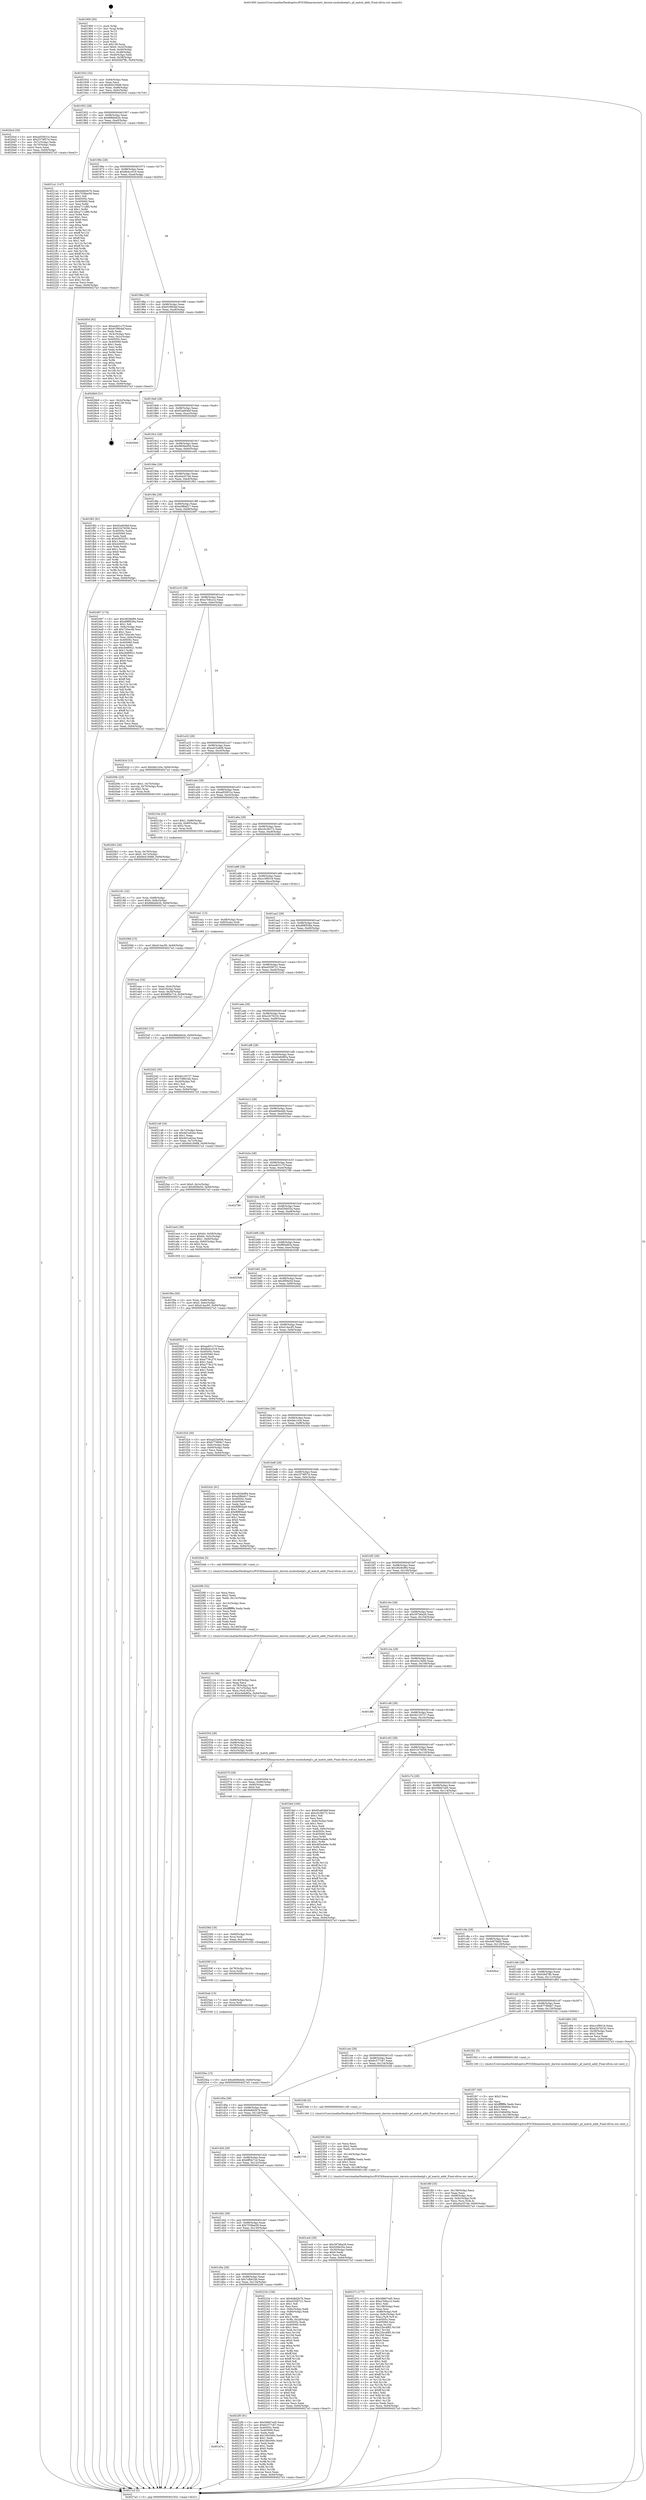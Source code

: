 digraph "0x401900" {
  label = "0x401900 (/mnt/c/Users/mathe/Desktop/tcc/POCII/binaries/extr_darwin-xnubsdnetpf.c_pf_match_addr_Final-ollvm.out::main(0))"
  labelloc = "t"
  node[shape=record]

  Entry [label="",width=0.3,height=0.3,shape=circle,fillcolor=black,style=filled]
  "0x401932" [label="{
     0x401932 [32]\l
     | [instrs]\l
     &nbsp;&nbsp;0x401932 \<+6\>: mov -0x94(%rbp),%eax\l
     &nbsp;&nbsp;0x401938 \<+2\>: mov %eax,%ecx\l
     &nbsp;&nbsp;0x40193a \<+6\>: sub $0x84419488,%ecx\l
     &nbsp;&nbsp;0x401940 \<+6\>: mov %eax,-0x98(%rbp)\l
     &nbsp;&nbsp;0x401946 \<+6\>: mov %ecx,-0x9c(%rbp)\l
     &nbsp;&nbsp;0x40194c \<+6\>: je 00000000004020cd \<main+0x7cd\>\l
  }"]
  "0x4020cd" [label="{
     0x4020cd [30]\l
     | [instrs]\l
     &nbsp;&nbsp;0x4020cd \<+5\>: mov $0xad55831e,%eax\l
     &nbsp;&nbsp;0x4020d2 \<+5\>: mov $0x2579f57d,%ecx\l
     &nbsp;&nbsp;0x4020d7 \<+3\>: mov -0x7c(%rbp),%edx\l
     &nbsp;&nbsp;0x4020da \<+3\>: cmp -0x70(%rbp),%edx\l
     &nbsp;&nbsp;0x4020dd \<+3\>: cmovl %ecx,%eax\l
     &nbsp;&nbsp;0x4020e0 \<+6\>: mov %eax,-0x94(%rbp)\l
     &nbsp;&nbsp;0x4020e6 \<+5\>: jmp 00000000004027a3 \<main+0xea3\>\l
  }"]
  "0x401952" [label="{
     0x401952 [28]\l
     | [instrs]\l
     &nbsp;&nbsp;0x401952 \<+5\>: jmp 0000000000401957 \<main+0x57\>\l
     &nbsp;&nbsp;0x401957 \<+6\>: mov -0x98(%rbp),%eax\l
     &nbsp;&nbsp;0x40195d \<+5\>: sub $0x886ebb2b,%eax\l
     &nbsp;&nbsp;0x401962 \<+6\>: mov %eax,-0xa0(%rbp)\l
     &nbsp;&nbsp;0x401968 \<+6\>: je 00000000004021a1 \<main+0x8a1\>\l
  }"]
  Exit [label="",width=0.3,height=0.3,shape=circle,fillcolor=black,style=filled,peripheries=2]
  "0x4021a1" [label="{
     0x4021a1 [147]\l
     | [instrs]\l
     &nbsp;&nbsp;0x4021a1 \<+5\>: mov $0x6e8d2b7b,%eax\l
     &nbsp;&nbsp;0x4021a6 \<+5\>: mov $0x7558ee59,%ecx\l
     &nbsp;&nbsp;0x4021ab \<+2\>: mov $0x1,%dl\l
     &nbsp;&nbsp;0x4021ad \<+7\>: mov 0x40505c,%esi\l
     &nbsp;&nbsp;0x4021b4 \<+7\>: mov 0x405060,%edi\l
     &nbsp;&nbsp;0x4021bb \<+3\>: mov %esi,%r8d\l
     &nbsp;&nbsp;0x4021be \<+7\>: sub $0xa711d80,%r8d\l
     &nbsp;&nbsp;0x4021c5 \<+4\>: sub $0x1,%r8d\l
     &nbsp;&nbsp;0x4021c9 \<+7\>: add $0xa711d80,%r8d\l
     &nbsp;&nbsp;0x4021d0 \<+4\>: imul %r8d,%esi\l
     &nbsp;&nbsp;0x4021d4 \<+3\>: and $0x1,%esi\l
     &nbsp;&nbsp;0x4021d7 \<+3\>: cmp $0x0,%esi\l
     &nbsp;&nbsp;0x4021da \<+4\>: sete %r9b\l
     &nbsp;&nbsp;0x4021de \<+3\>: cmp $0xa,%edi\l
     &nbsp;&nbsp;0x4021e1 \<+4\>: setl %r10b\l
     &nbsp;&nbsp;0x4021e5 \<+3\>: mov %r9b,%r11b\l
     &nbsp;&nbsp;0x4021e8 \<+4\>: xor $0xff,%r11b\l
     &nbsp;&nbsp;0x4021ec \<+3\>: mov %r10b,%bl\l
     &nbsp;&nbsp;0x4021ef \<+3\>: xor $0xff,%bl\l
     &nbsp;&nbsp;0x4021f2 \<+3\>: xor $0x1,%dl\l
     &nbsp;&nbsp;0x4021f5 \<+3\>: mov %r11b,%r14b\l
     &nbsp;&nbsp;0x4021f8 \<+4\>: and $0xff,%r14b\l
     &nbsp;&nbsp;0x4021fc \<+3\>: and %dl,%r9b\l
     &nbsp;&nbsp;0x4021ff \<+3\>: mov %bl,%r15b\l
     &nbsp;&nbsp;0x402202 \<+4\>: and $0xff,%r15b\l
     &nbsp;&nbsp;0x402206 \<+3\>: and %dl,%r10b\l
     &nbsp;&nbsp;0x402209 \<+3\>: or %r9b,%r14b\l
     &nbsp;&nbsp;0x40220c \<+3\>: or %r10b,%r15b\l
     &nbsp;&nbsp;0x40220f \<+3\>: xor %r15b,%r14b\l
     &nbsp;&nbsp;0x402212 \<+3\>: or %bl,%r11b\l
     &nbsp;&nbsp;0x402215 \<+4\>: xor $0xff,%r11b\l
     &nbsp;&nbsp;0x402219 \<+3\>: or $0x1,%dl\l
     &nbsp;&nbsp;0x40221c \<+3\>: and %dl,%r11b\l
     &nbsp;&nbsp;0x40221f \<+3\>: or %r11b,%r14b\l
     &nbsp;&nbsp;0x402222 \<+4\>: test $0x1,%r14b\l
     &nbsp;&nbsp;0x402226 \<+3\>: cmovne %ecx,%eax\l
     &nbsp;&nbsp;0x402229 \<+6\>: mov %eax,-0x94(%rbp)\l
     &nbsp;&nbsp;0x40222f \<+5\>: jmp 00000000004027a3 \<main+0xea3\>\l
  }"]
  "0x40196e" [label="{
     0x40196e [28]\l
     | [instrs]\l
     &nbsp;&nbsp;0x40196e \<+5\>: jmp 0000000000401973 \<main+0x73\>\l
     &nbsp;&nbsp;0x401973 \<+6\>: mov -0x98(%rbp),%eax\l
     &nbsp;&nbsp;0x401979 \<+5\>: sub $0x8b4cc019,%eax\l
     &nbsp;&nbsp;0x40197e \<+6\>: mov %eax,-0xa4(%rbp)\l
     &nbsp;&nbsp;0x401984 \<+6\>: je 000000000040265d \<main+0xd5d\>\l
  }"]
  "0x4025ba" [label="{
     0x4025ba [15]\l
     | [instrs]\l
     &nbsp;&nbsp;0x4025ba \<+10\>: movl $0xe609e4d4,-0x94(%rbp)\l
     &nbsp;&nbsp;0x4025c4 \<+5\>: jmp 00000000004027a3 \<main+0xea3\>\l
  }"]
  "0x40265d" [label="{
     0x40265d [92]\l
     | [instrs]\l
     &nbsp;&nbsp;0x40265d \<+5\>: mov $0xea831c7f,%eax\l
     &nbsp;&nbsp;0x402662 \<+5\>: mov $0x91f964bf,%ecx\l
     &nbsp;&nbsp;0x402667 \<+2\>: xor %edx,%edx\l
     &nbsp;&nbsp;0x402669 \<+3\>: mov -0x3c(%rbp),%esi\l
     &nbsp;&nbsp;0x40266c \<+3\>: mov %esi,-0x2c(%rbp)\l
     &nbsp;&nbsp;0x40266f \<+7\>: mov 0x40505c,%esi\l
     &nbsp;&nbsp;0x402676 \<+7\>: mov 0x405060,%edi\l
     &nbsp;&nbsp;0x40267d \<+3\>: sub $0x1,%edx\l
     &nbsp;&nbsp;0x402680 \<+3\>: mov %esi,%r8d\l
     &nbsp;&nbsp;0x402683 \<+3\>: add %edx,%r8d\l
     &nbsp;&nbsp;0x402686 \<+4\>: imul %r8d,%esi\l
     &nbsp;&nbsp;0x40268a \<+3\>: and $0x1,%esi\l
     &nbsp;&nbsp;0x40268d \<+3\>: cmp $0x0,%esi\l
     &nbsp;&nbsp;0x402690 \<+4\>: sete %r9b\l
     &nbsp;&nbsp;0x402694 \<+3\>: cmp $0xa,%edi\l
     &nbsp;&nbsp;0x402697 \<+4\>: setl %r10b\l
     &nbsp;&nbsp;0x40269b \<+3\>: mov %r9b,%r11b\l
     &nbsp;&nbsp;0x40269e \<+3\>: and %r10b,%r11b\l
     &nbsp;&nbsp;0x4026a1 \<+3\>: xor %r10b,%r9b\l
     &nbsp;&nbsp;0x4026a4 \<+3\>: or %r9b,%r11b\l
     &nbsp;&nbsp;0x4026a7 \<+4\>: test $0x1,%r11b\l
     &nbsp;&nbsp;0x4026ab \<+3\>: cmovne %ecx,%eax\l
     &nbsp;&nbsp;0x4026ae \<+6\>: mov %eax,-0x94(%rbp)\l
     &nbsp;&nbsp;0x4026b4 \<+5\>: jmp 00000000004027a3 \<main+0xea3\>\l
  }"]
  "0x40198a" [label="{
     0x40198a [28]\l
     | [instrs]\l
     &nbsp;&nbsp;0x40198a \<+5\>: jmp 000000000040198f \<main+0x8f\>\l
     &nbsp;&nbsp;0x40198f \<+6\>: mov -0x98(%rbp),%eax\l
     &nbsp;&nbsp;0x401995 \<+5\>: sub $0x91f964bf,%eax\l
     &nbsp;&nbsp;0x40199a \<+6\>: mov %eax,-0xa8(%rbp)\l
     &nbsp;&nbsp;0x4019a0 \<+6\>: je 00000000004026b9 \<main+0xdb9\>\l
  }"]
  "0x4025ab" [label="{
     0x4025ab [15]\l
     | [instrs]\l
     &nbsp;&nbsp;0x4025ab \<+7\>: mov -0x88(%rbp),%rcx\l
     &nbsp;&nbsp;0x4025b2 \<+3\>: mov %rcx,%rdi\l
     &nbsp;&nbsp;0x4025b5 \<+5\>: call 0000000000401030 \<free@plt\>\l
     | [calls]\l
     &nbsp;&nbsp;0x401030 \{1\} (unknown)\l
  }"]
  "0x4026b9" [label="{
     0x4026b9 [21]\l
     | [instrs]\l
     &nbsp;&nbsp;0x4026b9 \<+3\>: mov -0x2c(%rbp),%eax\l
     &nbsp;&nbsp;0x4026bc \<+7\>: add $0x138,%rsp\l
     &nbsp;&nbsp;0x4026c3 \<+1\>: pop %rbx\l
     &nbsp;&nbsp;0x4026c4 \<+2\>: pop %r12\l
     &nbsp;&nbsp;0x4026c6 \<+2\>: pop %r13\l
     &nbsp;&nbsp;0x4026c8 \<+2\>: pop %r14\l
     &nbsp;&nbsp;0x4026ca \<+2\>: pop %r15\l
     &nbsp;&nbsp;0x4026cc \<+1\>: pop %rbp\l
     &nbsp;&nbsp;0x4026cd \<+1\>: ret\l
  }"]
  "0x4019a6" [label="{
     0x4019a6 [28]\l
     | [instrs]\l
     &nbsp;&nbsp;0x4019a6 \<+5\>: jmp 00000000004019ab \<main+0xab\>\l
     &nbsp;&nbsp;0x4019ab \<+6\>: mov -0x98(%rbp),%eax\l
     &nbsp;&nbsp;0x4019b1 \<+5\>: sub $0x92a604bf,%eax\l
     &nbsp;&nbsp;0x4019b6 \<+6\>: mov %eax,-0xac(%rbp)\l
     &nbsp;&nbsp;0x4019bc \<+6\>: je 00000000004026e9 \<main+0xde9\>\l
  }"]
  "0x40259f" [label="{
     0x40259f [12]\l
     | [instrs]\l
     &nbsp;&nbsp;0x40259f \<+4\>: mov -0x78(%rbp),%rcx\l
     &nbsp;&nbsp;0x4025a3 \<+3\>: mov %rcx,%rdi\l
     &nbsp;&nbsp;0x4025a6 \<+5\>: call 0000000000401030 \<free@plt\>\l
     | [calls]\l
     &nbsp;&nbsp;0x401030 \{1\} (unknown)\l
  }"]
  "0x4026e9" [label="{
     0x4026e9\l
  }", style=dashed]
  "0x4019c2" [label="{
     0x4019c2 [28]\l
     | [instrs]\l
     &nbsp;&nbsp;0x4019c2 \<+5\>: jmp 00000000004019c7 \<main+0xc7\>\l
     &nbsp;&nbsp;0x4019c7 \<+6\>: mov -0x98(%rbp),%eax\l
     &nbsp;&nbsp;0x4019cd \<+5\>: sub $0x9836e95d,%eax\l
     &nbsp;&nbsp;0x4019d2 \<+6\>: mov %eax,-0xb0(%rbp)\l
     &nbsp;&nbsp;0x4019d8 \<+6\>: je 0000000000401e92 \<main+0x592\>\l
  }"]
  "0x40258d" [label="{
     0x40258d [18]\l
     | [instrs]\l
     &nbsp;&nbsp;0x40258d \<+4\>: mov -0x68(%rbp),%rcx\l
     &nbsp;&nbsp;0x402591 \<+3\>: mov %rcx,%rdi\l
     &nbsp;&nbsp;0x402594 \<+6\>: mov %eax,-0x14c(%rbp)\l
     &nbsp;&nbsp;0x40259a \<+5\>: call 0000000000401030 \<free@plt\>\l
     | [calls]\l
     &nbsp;&nbsp;0x401030 \{1\} (unknown)\l
  }"]
  "0x401e92" [label="{
     0x401e92\l
  }", style=dashed]
  "0x4019de" [label="{
     0x4019de [28]\l
     | [instrs]\l
     &nbsp;&nbsp;0x4019de \<+5\>: jmp 00000000004019e3 \<main+0xe3\>\l
     &nbsp;&nbsp;0x4019e3 \<+6\>: mov -0x98(%rbp),%eax\l
     &nbsp;&nbsp;0x4019e9 \<+5\>: sub $0xa0a357de,%eax\l
     &nbsp;&nbsp;0x4019ee \<+6\>: mov %eax,-0xb4(%rbp)\l
     &nbsp;&nbsp;0x4019f4 \<+6\>: je 0000000000401f92 \<main+0x692\>\l
  }"]
  "0x402570" [label="{
     0x402570 [29]\l
     | [instrs]\l
     &nbsp;&nbsp;0x402570 \<+10\>: movabs $0x4030b6,%rdi\l
     &nbsp;&nbsp;0x40257a \<+6\>: mov %eax,-0x90(%rbp)\l
     &nbsp;&nbsp;0x402580 \<+6\>: mov -0x90(%rbp),%esi\l
     &nbsp;&nbsp;0x402586 \<+2\>: mov $0x0,%al\l
     &nbsp;&nbsp;0x402588 \<+5\>: call 0000000000401040 \<printf@plt\>\l
     | [calls]\l
     &nbsp;&nbsp;0x401040 \{1\} (unknown)\l
  }"]
  "0x401f92" [label="{
     0x401f92 [91]\l
     | [instrs]\l
     &nbsp;&nbsp;0x401f92 \<+5\>: mov $0x92a604bf,%eax\l
     &nbsp;&nbsp;0x401f97 \<+5\>: mov $0x51b70058,%ecx\l
     &nbsp;&nbsp;0x401f9c \<+7\>: mov 0x40505c,%edx\l
     &nbsp;&nbsp;0x401fa3 \<+7\>: mov 0x405060,%esi\l
     &nbsp;&nbsp;0x401faa \<+2\>: mov %edx,%edi\l
     &nbsp;&nbsp;0x401fac \<+6\>: sub $0x43655351,%edi\l
     &nbsp;&nbsp;0x401fb2 \<+3\>: sub $0x1,%edi\l
     &nbsp;&nbsp;0x401fb5 \<+6\>: add $0x43655351,%edi\l
     &nbsp;&nbsp;0x401fbb \<+3\>: imul %edi,%edx\l
     &nbsp;&nbsp;0x401fbe \<+3\>: and $0x1,%edx\l
     &nbsp;&nbsp;0x401fc1 \<+3\>: cmp $0x0,%edx\l
     &nbsp;&nbsp;0x401fc4 \<+4\>: sete %r8b\l
     &nbsp;&nbsp;0x401fc8 \<+3\>: cmp $0xa,%esi\l
     &nbsp;&nbsp;0x401fcb \<+4\>: setl %r9b\l
     &nbsp;&nbsp;0x401fcf \<+3\>: mov %r8b,%r10b\l
     &nbsp;&nbsp;0x401fd2 \<+3\>: and %r9b,%r10b\l
     &nbsp;&nbsp;0x401fd5 \<+3\>: xor %r9b,%r8b\l
     &nbsp;&nbsp;0x401fd8 \<+3\>: or %r8b,%r10b\l
     &nbsp;&nbsp;0x401fdb \<+4\>: test $0x1,%r10b\l
     &nbsp;&nbsp;0x401fdf \<+3\>: cmovne %ecx,%eax\l
     &nbsp;&nbsp;0x401fe2 \<+6\>: mov %eax,-0x94(%rbp)\l
     &nbsp;&nbsp;0x401fe8 \<+5\>: jmp 00000000004027a3 \<main+0xea3\>\l
  }"]
  "0x4019fa" [label="{
     0x4019fa [28]\l
     | [instrs]\l
     &nbsp;&nbsp;0x4019fa \<+5\>: jmp 00000000004019ff \<main+0xff\>\l
     &nbsp;&nbsp;0x4019ff \<+6\>: mov -0x98(%rbp),%eax\l
     &nbsp;&nbsp;0x401a05 \<+5\>: sub $0xa5f8dd17,%eax\l
     &nbsp;&nbsp;0x401a0a \<+6\>: mov %eax,-0xb8(%rbp)\l
     &nbsp;&nbsp;0x401a10 \<+6\>: je 0000000000402497 \<main+0xb97\>\l
  }"]
  "0x40237c" [label="{
     0x40237c [177]\l
     | [instrs]\l
     &nbsp;&nbsp;0x40237c \<+5\>: mov $0x568d7ed5,%ecx\l
     &nbsp;&nbsp;0x402381 \<+5\>: mov $0xa7b9ccc2,%edx\l
     &nbsp;&nbsp;0x402386 \<+3\>: mov $0x1,%dil\l
     &nbsp;&nbsp;0x402389 \<+6\>: mov -0x148(%rbp),%esi\l
     &nbsp;&nbsp;0x40238f \<+3\>: imul %eax,%esi\l
     &nbsp;&nbsp;0x402392 \<+7\>: mov -0x88(%rbp),%r8\l
     &nbsp;&nbsp;0x402399 \<+7\>: movslq -0x8c(%rbp),%r9\l
     &nbsp;&nbsp;0x4023a0 \<+4\>: mov %esi,(%r8,%r9,4)\l
     &nbsp;&nbsp;0x4023a4 \<+7\>: mov 0x40505c,%eax\l
     &nbsp;&nbsp;0x4023ab \<+7\>: mov 0x405060,%esi\l
     &nbsp;&nbsp;0x4023b2 \<+3\>: mov %eax,%r10d\l
     &nbsp;&nbsp;0x4023b5 \<+7\>: sub $0x22bc4f85,%r10d\l
     &nbsp;&nbsp;0x4023bc \<+4\>: sub $0x1,%r10d\l
     &nbsp;&nbsp;0x4023c0 \<+7\>: add $0x22bc4f85,%r10d\l
     &nbsp;&nbsp;0x4023c7 \<+4\>: imul %r10d,%eax\l
     &nbsp;&nbsp;0x4023cb \<+3\>: and $0x1,%eax\l
     &nbsp;&nbsp;0x4023ce \<+3\>: cmp $0x0,%eax\l
     &nbsp;&nbsp;0x4023d1 \<+4\>: sete %r11b\l
     &nbsp;&nbsp;0x4023d5 \<+3\>: cmp $0xa,%esi\l
     &nbsp;&nbsp;0x4023d8 \<+3\>: setl %bl\l
     &nbsp;&nbsp;0x4023db \<+3\>: mov %r11b,%r14b\l
     &nbsp;&nbsp;0x4023de \<+4\>: xor $0xff,%r14b\l
     &nbsp;&nbsp;0x4023e2 \<+3\>: mov %bl,%r15b\l
     &nbsp;&nbsp;0x4023e5 \<+4\>: xor $0xff,%r15b\l
     &nbsp;&nbsp;0x4023e9 \<+4\>: xor $0x1,%dil\l
     &nbsp;&nbsp;0x4023ed \<+3\>: mov %r14b,%r12b\l
     &nbsp;&nbsp;0x4023f0 \<+4\>: and $0xff,%r12b\l
     &nbsp;&nbsp;0x4023f4 \<+3\>: and %dil,%r11b\l
     &nbsp;&nbsp;0x4023f7 \<+3\>: mov %r15b,%r13b\l
     &nbsp;&nbsp;0x4023fa \<+4\>: and $0xff,%r13b\l
     &nbsp;&nbsp;0x4023fe \<+3\>: and %dil,%bl\l
     &nbsp;&nbsp;0x402401 \<+3\>: or %r11b,%r12b\l
     &nbsp;&nbsp;0x402404 \<+3\>: or %bl,%r13b\l
     &nbsp;&nbsp;0x402407 \<+3\>: xor %r13b,%r12b\l
     &nbsp;&nbsp;0x40240a \<+3\>: or %r15b,%r14b\l
     &nbsp;&nbsp;0x40240d \<+4\>: xor $0xff,%r14b\l
     &nbsp;&nbsp;0x402411 \<+4\>: or $0x1,%dil\l
     &nbsp;&nbsp;0x402415 \<+3\>: and %dil,%r14b\l
     &nbsp;&nbsp;0x402418 \<+3\>: or %r14b,%r12b\l
     &nbsp;&nbsp;0x40241b \<+4\>: test $0x1,%r12b\l
     &nbsp;&nbsp;0x40241f \<+3\>: cmovne %edx,%ecx\l
     &nbsp;&nbsp;0x402422 \<+6\>: mov %ecx,-0x94(%rbp)\l
     &nbsp;&nbsp;0x402428 \<+5\>: jmp 00000000004027a3 \<main+0xea3\>\l
  }"]
  "0x402497" [label="{
     0x402497 [174]\l
     | [instrs]\l
     &nbsp;&nbsp;0x402497 \<+5\>: mov $0x3829ef94,%eax\l
     &nbsp;&nbsp;0x40249c \<+5\>: mov $0xd98f536a,%ecx\l
     &nbsp;&nbsp;0x4024a1 \<+2\>: mov $0x1,%dl\l
     &nbsp;&nbsp;0x4024a3 \<+6\>: mov -0x8c(%rbp),%esi\l
     &nbsp;&nbsp;0x4024a9 \<+6\>: add $0x720ec4b,%esi\l
     &nbsp;&nbsp;0x4024af \<+3\>: add $0x1,%esi\l
     &nbsp;&nbsp;0x4024b2 \<+6\>: sub $0x720ec4b,%esi\l
     &nbsp;&nbsp;0x4024b8 \<+6\>: mov %esi,-0x8c(%rbp)\l
     &nbsp;&nbsp;0x4024be \<+7\>: mov 0x40505c,%esi\l
     &nbsp;&nbsp;0x4024c5 \<+7\>: mov 0x405060,%edi\l
     &nbsp;&nbsp;0x4024cc \<+3\>: mov %esi,%r8d\l
     &nbsp;&nbsp;0x4024cf \<+7\>: add $0xcb6f0021,%r8d\l
     &nbsp;&nbsp;0x4024d6 \<+4\>: sub $0x1,%r8d\l
     &nbsp;&nbsp;0x4024da \<+7\>: sub $0xcb6f0021,%r8d\l
     &nbsp;&nbsp;0x4024e1 \<+4\>: imul %r8d,%esi\l
     &nbsp;&nbsp;0x4024e5 \<+3\>: and $0x1,%esi\l
     &nbsp;&nbsp;0x4024e8 \<+3\>: cmp $0x0,%esi\l
     &nbsp;&nbsp;0x4024eb \<+4\>: sete %r9b\l
     &nbsp;&nbsp;0x4024ef \<+3\>: cmp $0xa,%edi\l
     &nbsp;&nbsp;0x4024f2 \<+4\>: setl %r10b\l
     &nbsp;&nbsp;0x4024f6 \<+3\>: mov %r9b,%r11b\l
     &nbsp;&nbsp;0x4024f9 \<+4\>: xor $0xff,%r11b\l
     &nbsp;&nbsp;0x4024fd \<+3\>: mov %r10b,%bl\l
     &nbsp;&nbsp;0x402500 \<+3\>: xor $0xff,%bl\l
     &nbsp;&nbsp;0x402503 \<+3\>: xor $0x1,%dl\l
     &nbsp;&nbsp;0x402506 \<+3\>: mov %r11b,%r14b\l
     &nbsp;&nbsp;0x402509 \<+4\>: and $0xff,%r14b\l
     &nbsp;&nbsp;0x40250d \<+3\>: and %dl,%r9b\l
     &nbsp;&nbsp;0x402510 \<+3\>: mov %bl,%r15b\l
     &nbsp;&nbsp;0x402513 \<+4\>: and $0xff,%r15b\l
     &nbsp;&nbsp;0x402517 \<+3\>: and %dl,%r10b\l
     &nbsp;&nbsp;0x40251a \<+3\>: or %r9b,%r14b\l
     &nbsp;&nbsp;0x40251d \<+3\>: or %r10b,%r15b\l
     &nbsp;&nbsp;0x402520 \<+3\>: xor %r15b,%r14b\l
     &nbsp;&nbsp;0x402523 \<+3\>: or %bl,%r11b\l
     &nbsp;&nbsp;0x402526 \<+4\>: xor $0xff,%r11b\l
     &nbsp;&nbsp;0x40252a \<+3\>: or $0x1,%dl\l
     &nbsp;&nbsp;0x40252d \<+3\>: and %dl,%r11b\l
     &nbsp;&nbsp;0x402530 \<+3\>: or %r11b,%r14b\l
     &nbsp;&nbsp;0x402533 \<+4\>: test $0x1,%r14b\l
     &nbsp;&nbsp;0x402537 \<+3\>: cmovne %ecx,%eax\l
     &nbsp;&nbsp;0x40253a \<+6\>: mov %eax,-0x94(%rbp)\l
     &nbsp;&nbsp;0x402540 \<+5\>: jmp 00000000004027a3 \<main+0xea3\>\l
  }"]
  "0x401a16" [label="{
     0x401a16 [28]\l
     | [instrs]\l
     &nbsp;&nbsp;0x401a16 \<+5\>: jmp 0000000000401a1b \<main+0x11b\>\l
     &nbsp;&nbsp;0x401a1b \<+6\>: mov -0x98(%rbp),%eax\l
     &nbsp;&nbsp;0x401a21 \<+5\>: sub $0xa7b9ccc2,%eax\l
     &nbsp;&nbsp;0x401a26 \<+6\>: mov %eax,-0xbc(%rbp)\l
     &nbsp;&nbsp;0x401a2c \<+6\>: je 000000000040242d \<main+0xb2d\>\l
  }"]
  "0x402350" [label="{
     0x402350 [44]\l
     | [instrs]\l
     &nbsp;&nbsp;0x402350 \<+2\>: xor %ecx,%ecx\l
     &nbsp;&nbsp;0x402352 \<+5\>: mov $0x2,%edx\l
     &nbsp;&nbsp;0x402357 \<+6\>: mov %edx,-0x144(%rbp)\l
     &nbsp;&nbsp;0x40235d \<+1\>: cltd\l
     &nbsp;&nbsp;0x40235e \<+6\>: mov -0x144(%rbp),%esi\l
     &nbsp;&nbsp;0x402364 \<+2\>: idiv %esi\l
     &nbsp;&nbsp;0x402366 \<+6\>: imul $0xfffffffe,%edx,%edx\l
     &nbsp;&nbsp;0x40236c \<+3\>: sub $0x1,%ecx\l
     &nbsp;&nbsp;0x40236f \<+2\>: sub %ecx,%edx\l
     &nbsp;&nbsp;0x402371 \<+6\>: mov %edx,-0x148(%rbp)\l
     &nbsp;&nbsp;0x402377 \<+5\>: call 0000000000401160 \<next_i\>\l
     | [calls]\l
     &nbsp;&nbsp;0x401160 \{1\} (/mnt/c/Users/mathe/Desktop/tcc/POCII/binaries/extr_darwin-xnubsdnetpf.c_pf_match_addr_Final-ollvm.out::next_i)\l
  }"]
  "0x40242d" [label="{
     0x40242d [15]\l
     | [instrs]\l
     &nbsp;&nbsp;0x40242d \<+10\>: movl $0xfab143e,-0x94(%rbp)\l
     &nbsp;&nbsp;0x402437 \<+5\>: jmp 00000000004027a3 \<main+0xea3\>\l
  }"]
  "0x401a32" [label="{
     0x401a32 [28]\l
     | [instrs]\l
     &nbsp;&nbsp;0x401a32 \<+5\>: jmp 0000000000401a37 \<main+0x137\>\l
     &nbsp;&nbsp;0x401a37 \<+6\>: mov -0x98(%rbp),%eax\l
     &nbsp;&nbsp;0x401a3d \<+5\>: sub $0xad23e606,%eax\l
     &nbsp;&nbsp;0x401a42 \<+6\>: mov %eax,-0xc0(%rbp)\l
     &nbsp;&nbsp;0x401a48 \<+6\>: je 000000000040209c \<main+0x79c\>\l
  }"]
  "0x401d7a" [label="{
     0x401d7a\l
  }", style=dashed]
  "0x40209c" [label="{
     0x40209c [23]\l
     | [instrs]\l
     &nbsp;&nbsp;0x40209c \<+7\>: movl $0x1,-0x70(%rbp)\l
     &nbsp;&nbsp;0x4020a3 \<+4\>: movslq -0x70(%rbp),%rax\l
     &nbsp;&nbsp;0x4020a7 \<+4\>: shl $0x2,%rax\l
     &nbsp;&nbsp;0x4020ab \<+3\>: mov %rax,%rdi\l
     &nbsp;&nbsp;0x4020ae \<+5\>: call 0000000000401050 \<malloc@plt\>\l
     | [calls]\l
     &nbsp;&nbsp;0x401050 \{1\} (unknown)\l
  }"]
  "0x401a4e" [label="{
     0x401a4e [28]\l
     | [instrs]\l
     &nbsp;&nbsp;0x401a4e \<+5\>: jmp 0000000000401a53 \<main+0x153\>\l
     &nbsp;&nbsp;0x401a53 \<+6\>: mov -0x98(%rbp),%eax\l
     &nbsp;&nbsp;0x401a59 \<+5\>: sub $0xad55831e,%eax\l
     &nbsp;&nbsp;0x401a5e \<+6\>: mov %eax,-0xc4(%rbp)\l
     &nbsp;&nbsp;0x401a64 \<+6\>: je 000000000040216a \<main+0x86a\>\l
  }"]
  "0x4022f0" [label="{
     0x4022f0 [91]\l
     | [instrs]\l
     &nbsp;&nbsp;0x4022f0 \<+5\>: mov $0x568d7ed5,%eax\l
     &nbsp;&nbsp;0x4022f5 \<+5\>: mov $0x6c577c67,%ecx\l
     &nbsp;&nbsp;0x4022fa \<+7\>: mov 0x40505c,%edx\l
     &nbsp;&nbsp;0x402301 \<+7\>: mov 0x405060,%esi\l
     &nbsp;&nbsp;0x402308 \<+2\>: mov %edx,%edi\l
     &nbsp;&nbsp;0x40230a \<+6\>: add $0x16fc040c,%edi\l
     &nbsp;&nbsp;0x402310 \<+3\>: sub $0x1,%edi\l
     &nbsp;&nbsp;0x402313 \<+6\>: sub $0x16fc040c,%edi\l
     &nbsp;&nbsp;0x402319 \<+3\>: imul %edi,%edx\l
     &nbsp;&nbsp;0x40231c \<+3\>: and $0x1,%edx\l
     &nbsp;&nbsp;0x40231f \<+3\>: cmp $0x0,%edx\l
     &nbsp;&nbsp;0x402322 \<+4\>: sete %r8b\l
     &nbsp;&nbsp;0x402326 \<+3\>: cmp $0xa,%esi\l
     &nbsp;&nbsp;0x402329 \<+4\>: setl %r9b\l
     &nbsp;&nbsp;0x40232d \<+3\>: mov %r8b,%r10b\l
     &nbsp;&nbsp;0x402330 \<+3\>: and %r9b,%r10b\l
     &nbsp;&nbsp;0x402333 \<+3\>: xor %r9b,%r8b\l
     &nbsp;&nbsp;0x402336 \<+3\>: or %r8b,%r10b\l
     &nbsp;&nbsp;0x402339 \<+4\>: test $0x1,%r10b\l
     &nbsp;&nbsp;0x40233d \<+3\>: cmovne %ecx,%eax\l
     &nbsp;&nbsp;0x402340 \<+6\>: mov %eax,-0x94(%rbp)\l
     &nbsp;&nbsp;0x402346 \<+5\>: jmp 00000000004027a3 \<main+0xea3\>\l
  }"]
  "0x40216a" [label="{
     0x40216a [23]\l
     | [instrs]\l
     &nbsp;&nbsp;0x40216a \<+7\>: movl $0x1,-0x80(%rbp)\l
     &nbsp;&nbsp;0x402171 \<+4\>: movslq -0x80(%rbp),%rax\l
     &nbsp;&nbsp;0x402175 \<+4\>: shl $0x2,%rax\l
     &nbsp;&nbsp;0x402179 \<+3\>: mov %rax,%rdi\l
     &nbsp;&nbsp;0x40217c \<+5\>: call 0000000000401050 \<malloc@plt\>\l
     | [calls]\l
     &nbsp;&nbsp;0x401050 \{1\} (unknown)\l
  }"]
  "0x401a6a" [label="{
     0x401a6a [28]\l
     | [instrs]\l
     &nbsp;&nbsp;0x401a6a \<+5\>: jmp 0000000000401a6f \<main+0x16f\>\l
     &nbsp;&nbsp;0x401a6f \<+6\>: mov -0x98(%rbp),%eax\l
     &nbsp;&nbsp;0x401a75 \<+5\>: sub $0xc0c36272,%eax\l
     &nbsp;&nbsp;0x401a7a \<+6\>: mov %eax,-0xc8(%rbp)\l
     &nbsp;&nbsp;0x401a80 \<+6\>: je 000000000040208d \<main+0x78d\>\l
  }"]
  "0x401d5e" [label="{
     0x401d5e [28]\l
     | [instrs]\l
     &nbsp;&nbsp;0x401d5e \<+5\>: jmp 0000000000401d63 \<main+0x463\>\l
     &nbsp;&nbsp;0x401d63 \<+6\>: mov -0x98(%rbp),%eax\l
     &nbsp;&nbsp;0x401d69 \<+5\>: sub $0x7cfb61bb,%eax\l
     &nbsp;&nbsp;0x401d6e \<+6\>: mov %eax,-0x134(%rbp)\l
     &nbsp;&nbsp;0x401d74 \<+6\>: je 00000000004022f0 \<main+0x9f0\>\l
  }"]
  "0x40208d" [label="{
     0x40208d [15]\l
     | [instrs]\l
     &nbsp;&nbsp;0x40208d \<+10\>: movl $0xd14ac95,-0x94(%rbp)\l
     &nbsp;&nbsp;0x402097 \<+5\>: jmp 00000000004027a3 \<main+0xea3\>\l
  }"]
  "0x401a86" [label="{
     0x401a86 [28]\l
     | [instrs]\l
     &nbsp;&nbsp;0x401a86 \<+5\>: jmp 0000000000401a8b \<main+0x18b\>\l
     &nbsp;&nbsp;0x401a8b \<+6\>: mov -0x98(%rbp),%eax\l
     &nbsp;&nbsp;0x401a91 \<+5\>: sub $0xcc3f9518,%eax\l
     &nbsp;&nbsp;0x401a96 \<+6\>: mov %eax,-0xcc(%rbp)\l
     &nbsp;&nbsp;0x401a9c \<+6\>: je 0000000000401ea1 \<main+0x5a1\>\l
  }"]
  "0x402234" [label="{
     0x402234 [158]\l
     | [instrs]\l
     &nbsp;&nbsp;0x402234 \<+5\>: mov $0x6e8d2b7b,%eax\l
     &nbsp;&nbsp;0x402239 \<+5\>: mov $0xe0358721,%ecx\l
     &nbsp;&nbsp;0x40223e \<+2\>: mov $0x1,%dl\l
     &nbsp;&nbsp;0x402240 \<+2\>: xor %esi,%esi\l
     &nbsp;&nbsp;0x402242 \<+6\>: mov -0x8c(%rbp),%edi\l
     &nbsp;&nbsp;0x402248 \<+3\>: cmp -0x80(%rbp),%edi\l
     &nbsp;&nbsp;0x40224b \<+4\>: setl %r8b\l
     &nbsp;&nbsp;0x40224f \<+4\>: and $0x1,%r8b\l
     &nbsp;&nbsp;0x402253 \<+4\>: mov %r8b,-0x2d(%rbp)\l
     &nbsp;&nbsp;0x402257 \<+7\>: mov 0x40505c,%edi\l
     &nbsp;&nbsp;0x40225e \<+8\>: mov 0x405060,%r9d\l
     &nbsp;&nbsp;0x402266 \<+3\>: sub $0x1,%esi\l
     &nbsp;&nbsp;0x402269 \<+3\>: mov %edi,%r10d\l
     &nbsp;&nbsp;0x40226c \<+3\>: add %esi,%r10d\l
     &nbsp;&nbsp;0x40226f \<+4\>: imul %r10d,%edi\l
     &nbsp;&nbsp;0x402273 \<+3\>: and $0x1,%edi\l
     &nbsp;&nbsp;0x402276 \<+3\>: cmp $0x0,%edi\l
     &nbsp;&nbsp;0x402279 \<+4\>: sete %r8b\l
     &nbsp;&nbsp;0x40227d \<+4\>: cmp $0xa,%r9d\l
     &nbsp;&nbsp;0x402281 \<+4\>: setl %r11b\l
     &nbsp;&nbsp;0x402285 \<+3\>: mov %r8b,%bl\l
     &nbsp;&nbsp;0x402288 \<+3\>: xor $0xff,%bl\l
     &nbsp;&nbsp;0x40228b \<+3\>: mov %r11b,%r14b\l
     &nbsp;&nbsp;0x40228e \<+4\>: xor $0xff,%r14b\l
     &nbsp;&nbsp;0x402292 \<+3\>: xor $0x0,%dl\l
     &nbsp;&nbsp;0x402295 \<+3\>: mov %bl,%r15b\l
     &nbsp;&nbsp;0x402298 \<+4\>: and $0x0,%r15b\l
     &nbsp;&nbsp;0x40229c \<+3\>: and %dl,%r8b\l
     &nbsp;&nbsp;0x40229f \<+3\>: mov %r14b,%r12b\l
     &nbsp;&nbsp;0x4022a2 \<+4\>: and $0x0,%r12b\l
     &nbsp;&nbsp;0x4022a6 \<+3\>: and %dl,%r11b\l
     &nbsp;&nbsp;0x4022a9 \<+3\>: or %r8b,%r15b\l
     &nbsp;&nbsp;0x4022ac \<+3\>: or %r11b,%r12b\l
     &nbsp;&nbsp;0x4022af \<+3\>: xor %r12b,%r15b\l
     &nbsp;&nbsp;0x4022b2 \<+3\>: or %r14b,%bl\l
     &nbsp;&nbsp;0x4022b5 \<+3\>: xor $0xff,%bl\l
     &nbsp;&nbsp;0x4022b8 \<+3\>: or $0x0,%dl\l
     &nbsp;&nbsp;0x4022bb \<+2\>: and %dl,%bl\l
     &nbsp;&nbsp;0x4022bd \<+3\>: or %bl,%r15b\l
     &nbsp;&nbsp;0x4022c0 \<+4\>: test $0x1,%r15b\l
     &nbsp;&nbsp;0x4022c4 \<+3\>: cmovne %ecx,%eax\l
     &nbsp;&nbsp;0x4022c7 \<+6\>: mov %eax,-0x94(%rbp)\l
     &nbsp;&nbsp;0x4022cd \<+5\>: jmp 00000000004027a3 \<main+0xea3\>\l
  }"]
  "0x401ea1" [label="{
     0x401ea1 [13]\l
     | [instrs]\l
     &nbsp;&nbsp;0x401ea1 \<+4\>: mov -0x48(%rbp),%rax\l
     &nbsp;&nbsp;0x401ea5 \<+4\>: mov 0x8(%rax),%rdi\l
     &nbsp;&nbsp;0x401ea9 \<+5\>: call 0000000000401060 \<atoi@plt\>\l
     | [calls]\l
     &nbsp;&nbsp;0x401060 \{1\} (unknown)\l
  }"]
  "0x401aa2" [label="{
     0x401aa2 [28]\l
     | [instrs]\l
     &nbsp;&nbsp;0x401aa2 \<+5\>: jmp 0000000000401aa7 \<main+0x1a7\>\l
     &nbsp;&nbsp;0x401aa7 \<+6\>: mov -0x98(%rbp),%eax\l
     &nbsp;&nbsp;0x401aad \<+5\>: sub $0xd98f536a,%eax\l
     &nbsp;&nbsp;0x401ab2 \<+6\>: mov %eax,-0xd0(%rbp)\l
     &nbsp;&nbsp;0x401ab8 \<+6\>: je 0000000000402545 \<main+0xc45\>\l
  }"]
  "0x402181" [label="{
     0x402181 [32]\l
     | [instrs]\l
     &nbsp;&nbsp;0x402181 \<+7\>: mov %rax,-0x88(%rbp)\l
     &nbsp;&nbsp;0x402188 \<+10\>: movl $0x0,-0x8c(%rbp)\l
     &nbsp;&nbsp;0x402192 \<+10\>: movl $0x886ebb2b,-0x94(%rbp)\l
     &nbsp;&nbsp;0x40219c \<+5\>: jmp 00000000004027a3 \<main+0xea3\>\l
  }"]
  "0x402545" [label="{
     0x402545 [15]\l
     | [instrs]\l
     &nbsp;&nbsp;0x402545 \<+10\>: movl $0x886ebb2b,-0x94(%rbp)\l
     &nbsp;&nbsp;0x40254f \<+5\>: jmp 00000000004027a3 \<main+0xea3\>\l
  }"]
  "0x401abe" [label="{
     0x401abe [28]\l
     | [instrs]\l
     &nbsp;&nbsp;0x401abe \<+5\>: jmp 0000000000401ac3 \<main+0x1c3\>\l
     &nbsp;&nbsp;0x401ac3 \<+6\>: mov -0x98(%rbp),%eax\l
     &nbsp;&nbsp;0x401ac9 \<+5\>: sub $0xe0358721,%eax\l
     &nbsp;&nbsp;0x401ace \<+6\>: mov %eax,-0xd4(%rbp)\l
     &nbsp;&nbsp;0x401ad4 \<+6\>: je 00000000004022d2 \<main+0x9d2\>\l
  }"]
  "0x402124" [label="{
     0x402124 [36]\l
     | [instrs]\l
     &nbsp;&nbsp;0x402124 \<+6\>: mov -0x140(%rbp),%ecx\l
     &nbsp;&nbsp;0x40212a \<+3\>: imul %eax,%ecx\l
     &nbsp;&nbsp;0x40212d \<+4\>: mov -0x78(%rbp),%r8\l
     &nbsp;&nbsp;0x402131 \<+4\>: movslq -0x7c(%rbp),%r9\l
     &nbsp;&nbsp;0x402135 \<+4\>: mov %ecx,(%r8,%r9,4)\l
     &nbsp;&nbsp;0x402139 \<+10\>: movl $0xe3e6d85a,-0x94(%rbp)\l
     &nbsp;&nbsp;0x402143 \<+5\>: jmp 00000000004027a3 \<main+0xea3\>\l
  }"]
  "0x4022d2" [label="{
     0x4022d2 [30]\l
     | [instrs]\l
     &nbsp;&nbsp;0x4022d2 \<+5\>: mov $0x4b120727,%eax\l
     &nbsp;&nbsp;0x4022d7 \<+5\>: mov $0x7cfb61bb,%ecx\l
     &nbsp;&nbsp;0x4022dc \<+3\>: mov -0x2d(%rbp),%dl\l
     &nbsp;&nbsp;0x4022df \<+3\>: test $0x1,%dl\l
     &nbsp;&nbsp;0x4022e2 \<+3\>: cmovne %ecx,%eax\l
     &nbsp;&nbsp;0x4022e5 \<+6\>: mov %eax,-0x94(%rbp)\l
     &nbsp;&nbsp;0x4022eb \<+5\>: jmp 00000000004027a3 \<main+0xea3\>\l
  }"]
  "0x401ada" [label="{
     0x401ada [28]\l
     | [instrs]\l
     &nbsp;&nbsp;0x401ada \<+5\>: jmp 0000000000401adf \<main+0x1df\>\l
     &nbsp;&nbsp;0x401adf \<+6\>: mov -0x98(%rbp),%eax\l
     &nbsp;&nbsp;0x401ae5 \<+5\>: sub $0xe2b76232,%eax\l
     &nbsp;&nbsp;0x401aea \<+6\>: mov %eax,-0xd8(%rbp)\l
     &nbsp;&nbsp;0x401af0 \<+6\>: je 0000000000401da2 \<main+0x4a2\>\l
  }"]
  "0x4020f0" [label="{
     0x4020f0 [52]\l
     | [instrs]\l
     &nbsp;&nbsp;0x4020f0 \<+2\>: xor %ecx,%ecx\l
     &nbsp;&nbsp;0x4020f2 \<+5\>: mov $0x2,%edx\l
     &nbsp;&nbsp;0x4020f7 \<+6\>: mov %edx,-0x13c(%rbp)\l
     &nbsp;&nbsp;0x4020fd \<+1\>: cltd\l
     &nbsp;&nbsp;0x4020fe \<+6\>: mov -0x13c(%rbp),%esi\l
     &nbsp;&nbsp;0x402104 \<+2\>: idiv %esi\l
     &nbsp;&nbsp;0x402106 \<+6\>: imul $0xfffffffe,%edx,%edx\l
     &nbsp;&nbsp;0x40210c \<+2\>: mov %ecx,%edi\l
     &nbsp;&nbsp;0x40210e \<+2\>: sub %edx,%edi\l
     &nbsp;&nbsp;0x402110 \<+2\>: mov %ecx,%edx\l
     &nbsp;&nbsp;0x402112 \<+3\>: sub $0x1,%edx\l
     &nbsp;&nbsp;0x402115 \<+2\>: add %edx,%edi\l
     &nbsp;&nbsp;0x402117 \<+2\>: sub %edi,%ecx\l
     &nbsp;&nbsp;0x402119 \<+6\>: mov %ecx,-0x140(%rbp)\l
     &nbsp;&nbsp;0x40211f \<+5\>: call 0000000000401160 \<next_i\>\l
     | [calls]\l
     &nbsp;&nbsp;0x401160 \{1\} (/mnt/c/Users/mathe/Desktop/tcc/POCII/binaries/extr_darwin-xnubsdnetpf.c_pf_match_addr_Final-ollvm.out::next_i)\l
  }"]
  "0x401da2" [label="{
     0x401da2\l
  }", style=dashed]
  "0x401af6" [label="{
     0x401af6 [28]\l
     | [instrs]\l
     &nbsp;&nbsp;0x401af6 \<+5\>: jmp 0000000000401afb \<main+0x1fb\>\l
     &nbsp;&nbsp;0x401afb \<+6\>: mov -0x98(%rbp),%eax\l
     &nbsp;&nbsp;0x401b01 \<+5\>: sub $0xe3e6d85a,%eax\l
     &nbsp;&nbsp;0x401b06 \<+6\>: mov %eax,-0xdc(%rbp)\l
     &nbsp;&nbsp;0x401b0c \<+6\>: je 0000000000402148 \<main+0x848\>\l
  }"]
  "0x4020b3" [label="{
     0x4020b3 [26]\l
     | [instrs]\l
     &nbsp;&nbsp;0x4020b3 \<+4\>: mov %rax,-0x78(%rbp)\l
     &nbsp;&nbsp;0x4020b7 \<+7\>: movl $0x0,-0x7c(%rbp)\l
     &nbsp;&nbsp;0x4020be \<+10\>: movl $0x84419488,-0x94(%rbp)\l
     &nbsp;&nbsp;0x4020c8 \<+5\>: jmp 00000000004027a3 \<main+0xea3\>\l
  }"]
  "0x402148" [label="{
     0x402148 [34]\l
     | [instrs]\l
     &nbsp;&nbsp;0x402148 \<+3\>: mov -0x7c(%rbp),%eax\l
     &nbsp;&nbsp;0x40214b \<+5\>: sub $0xdd1ed2ea,%eax\l
     &nbsp;&nbsp;0x402150 \<+3\>: add $0x1,%eax\l
     &nbsp;&nbsp;0x402153 \<+5\>: add $0xdd1ed2ea,%eax\l
     &nbsp;&nbsp;0x402158 \<+3\>: mov %eax,-0x7c(%rbp)\l
     &nbsp;&nbsp;0x40215b \<+10\>: movl $0x84419488,-0x94(%rbp)\l
     &nbsp;&nbsp;0x402165 \<+5\>: jmp 00000000004027a3 \<main+0xea3\>\l
  }"]
  "0x401b12" [label="{
     0x401b12 [28]\l
     | [instrs]\l
     &nbsp;&nbsp;0x401b12 \<+5\>: jmp 0000000000401b17 \<main+0x217\>\l
     &nbsp;&nbsp;0x401b17 \<+6\>: mov -0x98(%rbp),%eax\l
     &nbsp;&nbsp;0x401b1d \<+5\>: sub $0xe609e4d4,%eax\l
     &nbsp;&nbsp;0x401b22 \<+6\>: mov %eax,-0xe0(%rbp)\l
     &nbsp;&nbsp;0x401b28 \<+6\>: je 00000000004025ec \<main+0xcec\>\l
  }"]
  "0x401f6f" [label="{
     0x401f6f [35]\l
     | [instrs]\l
     &nbsp;&nbsp;0x401f6f \<+6\>: mov -0x138(%rbp),%ecx\l
     &nbsp;&nbsp;0x401f75 \<+3\>: imul %eax,%ecx\l
     &nbsp;&nbsp;0x401f78 \<+4\>: mov -0x68(%rbp),%rsi\l
     &nbsp;&nbsp;0x401f7c \<+4\>: movslq -0x6c(%rbp),%rdi\l
     &nbsp;&nbsp;0x401f80 \<+3\>: mov %ecx,(%rsi,%rdi,4)\l
     &nbsp;&nbsp;0x401f83 \<+10\>: movl $0xa0a357de,-0x94(%rbp)\l
     &nbsp;&nbsp;0x401f8d \<+5\>: jmp 00000000004027a3 \<main+0xea3\>\l
  }"]
  "0x4025ec" [label="{
     0x4025ec [22]\l
     | [instrs]\l
     &nbsp;&nbsp;0x4025ec \<+7\>: movl $0x0,-0x3c(%rbp)\l
     &nbsp;&nbsp;0x4025f3 \<+10\>: movl $0x4f56e5d,-0x94(%rbp)\l
     &nbsp;&nbsp;0x4025fd \<+5\>: jmp 00000000004027a3 \<main+0xea3\>\l
  }"]
  "0x401b2e" [label="{
     0x401b2e [28]\l
     | [instrs]\l
     &nbsp;&nbsp;0x401b2e \<+5\>: jmp 0000000000401b33 \<main+0x233\>\l
     &nbsp;&nbsp;0x401b33 \<+6\>: mov -0x98(%rbp),%eax\l
     &nbsp;&nbsp;0x401b39 \<+5\>: sub $0xea831c7f,%eax\l
     &nbsp;&nbsp;0x401b3e \<+6\>: mov %eax,-0xe4(%rbp)\l
     &nbsp;&nbsp;0x401b44 \<+6\>: je 0000000000402799 \<main+0xe99\>\l
  }"]
  "0x401f47" [label="{
     0x401f47 [40]\l
     | [instrs]\l
     &nbsp;&nbsp;0x401f47 \<+5\>: mov $0x2,%ecx\l
     &nbsp;&nbsp;0x401f4c \<+1\>: cltd\l
     &nbsp;&nbsp;0x401f4d \<+2\>: idiv %ecx\l
     &nbsp;&nbsp;0x401f4f \<+6\>: imul $0xfffffffe,%edx,%ecx\l
     &nbsp;&nbsp;0x401f55 \<+6\>: sub $0x3346d00e,%ecx\l
     &nbsp;&nbsp;0x401f5b \<+3\>: add $0x1,%ecx\l
     &nbsp;&nbsp;0x401f5e \<+6\>: add $0x3346d00e,%ecx\l
     &nbsp;&nbsp;0x401f64 \<+6\>: mov %ecx,-0x138(%rbp)\l
     &nbsp;&nbsp;0x401f6a \<+5\>: call 0000000000401160 \<next_i\>\l
     | [calls]\l
     &nbsp;&nbsp;0x401160 \{1\} (/mnt/c/Users/mathe/Desktop/tcc/POCII/binaries/extr_darwin-xnubsdnetpf.c_pf_match_addr_Final-ollvm.out::next_i)\l
  }"]
  "0x402799" [label="{
     0x402799\l
  }", style=dashed]
  "0x401b4a" [label="{
     0x401b4a [28]\l
     | [instrs]\l
     &nbsp;&nbsp;0x401b4a \<+5\>: jmp 0000000000401b4f \<main+0x24f\>\l
     &nbsp;&nbsp;0x401b4f \<+6\>: mov -0x98(%rbp),%eax\l
     &nbsp;&nbsp;0x401b55 \<+5\>: sub $0xf2f4b55a,%eax\l
     &nbsp;&nbsp;0x401b5a \<+6\>: mov %eax,-0xe8(%rbp)\l
     &nbsp;&nbsp;0x401b60 \<+6\>: je 0000000000401ee4 \<main+0x5e4\>\l
  }"]
  "0x401f0a" [label="{
     0x401f0a [26]\l
     | [instrs]\l
     &nbsp;&nbsp;0x401f0a \<+4\>: mov %rax,-0x68(%rbp)\l
     &nbsp;&nbsp;0x401f0e \<+7\>: movl $0x0,-0x6c(%rbp)\l
     &nbsp;&nbsp;0x401f15 \<+10\>: movl $0xd14ac95,-0x94(%rbp)\l
     &nbsp;&nbsp;0x401f1f \<+5\>: jmp 00000000004027a3 \<main+0xea3\>\l
  }"]
  "0x401ee4" [label="{
     0x401ee4 [38]\l
     | [instrs]\l
     &nbsp;&nbsp;0x401ee4 \<+8\>: movq $0x64,-0x58(%rbp)\l
     &nbsp;&nbsp;0x401eec \<+7\>: movl $0x64,-0x5c(%rbp)\l
     &nbsp;&nbsp;0x401ef3 \<+7\>: movl $0x1,-0x60(%rbp)\l
     &nbsp;&nbsp;0x401efa \<+4\>: movslq -0x60(%rbp),%rax\l
     &nbsp;&nbsp;0x401efe \<+4\>: shl $0x2,%rax\l
     &nbsp;&nbsp;0x401f02 \<+3\>: mov %rax,%rdi\l
     &nbsp;&nbsp;0x401f05 \<+5\>: call 0000000000401050 \<malloc@plt\>\l
     | [calls]\l
     &nbsp;&nbsp;0x401050 \{1\} (unknown)\l
  }"]
  "0x401b66" [label="{
     0x401b66 [28]\l
     | [instrs]\l
     &nbsp;&nbsp;0x401b66 \<+5\>: jmp 0000000000401b6b \<main+0x26b\>\l
     &nbsp;&nbsp;0x401b6b \<+6\>: mov -0x98(%rbp),%eax\l
     &nbsp;&nbsp;0x401b71 \<+5\>: sub $0xf8f4d83a,%eax\l
     &nbsp;&nbsp;0x401b76 \<+6\>: mov %eax,-0xec(%rbp)\l
     &nbsp;&nbsp;0x401b7c \<+6\>: je 00000000004025d8 \<main+0xcd8\>\l
  }"]
  "0x401d42" [label="{
     0x401d42 [28]\l
     | [instrs]\l
     &nbsp;&nbsp;0x401d42 \<+5\>: jmp 0000000000401d47 \<main+0x447\>\l
     &nbsp;&nbsp;0x401d47 \<+6\>: mov -0x98(%rbp),%eax\l
     &nbsp;&nbsp;0x401d4d \<+5\>: sub $0x7558ee59,%eax\l
     &nbsp;&nbsp;0x401d52 \<+6\>: mov %eax,-0x130(%rbp)\l
     &nbsp;&nbsp;0x401d58 \<+6\>: je 0000000000402234 \<main+0x934\>\l
  }"]
  "0x4025d8" [label="{
     0x4025d8\l
  }", style=dashed]
  "0x401b82" [label="{
     0x401b82 [28]\l
     | [instrs]\l
     &nbsp;&nbsp;0x401b82 \<+5\>: jmp 0000000000401b87 \<main+0x287\>\l
     &nbsp;&nbsp;0x401b87 \<+6\>: mov -0x98(%rbp),%eax\l
     &nbsp;&nbsp;0x401b8d \<+5\>: sub $0x4f56e5d,%eax\l
     &nbsp;&nbsp;0x401b92 \<+6\>: mov %eax,-0xf0(%rbp)\l
     &nbsp;&nbsp;0x401b98 \<+6\>: je 0000000000402602 \<main+0xd02\>\l
  }"]
  "0x401ec6" [label="{
     0x401ec6 [30]\l
     | [instrs]\l
     &nbsp;&nbsp;0x401ec6 \<+5\>: mov $0x397b6a26,%eax\l
     &nbsp;&nbsp;0x401ecb \<+5\>: mov $0xf2f4b55a,%ecx\l
     &nbsp;&nbsp;0x401ed0 \<+3\>: mov -0x34(%rbp),%edx\l
     &nbsp;&nbsp;0x401ed3 \<+3\>: cmp $0x0,%edx\l
     &nbsp;&nbsp;0x401ed6 \<+3\>: cmove %ecx,%eax\l
     &nbsp;&nbsp;0x401ed9 \<+6\>: mov %eax,-0x94(%rbp)\l
     &nbsp;&nbsp;0x401edf \<+5\>: jmp 00000000004027a3 \<main+0xea3\>\l
  }"]
  "0x402602" [label="{
     0x402602 [91]\l
     | [instrs]\l
     &nbsp;&nbsp;0x402602 \<+5\>: mov $0xea831c7f,%eax\l
     &nbsp;&nbsp;0x402607 \<+5\>: mov $0x8b4cc019,%ecx\l
     &nbsp;&nbsp;0x40260c \<+7\>: mov 0x40505c,%edx\l
     &nbsp;&nbsp;0x402613 \<+7\>: mov 0x405060,%esi\l
     &nbsp;&nbsp;0x40261a \<+2\>: mov %edx,%edi\l
     &nbsp;&nbsp;0x40261c \<+6\>: sub $0xe778c270,%edi\l
     &nbsp;&nbsp;0x402622 \<+3\>: sub $0x1,%edi\l
     &nbsp;&nbsp;0x402625 \<+6\>: add $0xe778c270,%edi\l
     &nbsp;&nbsp;0x40262b \<+3\>: imul %edi,%edx\l
     &nbsp;&nbsp;0x40262e \<+3\>: and $0x1,%edx\l
     &nbsp;&nbsp;0x402631 \<+3\>: cmp $0x0,%edx\l
     &nbsp;&nbsp;0x402634 \<+4\>: sete %r8b\l
     &nbsp;&nbsp;0x402638 \<+3\>: cmp $0xa,%esi\l
     &nbsp;&nbsp;0x40263b \<+4\>: setl %r9b\l
     &nbsp;&nbsp;0x40263f \<+3\>: mov %r8b,%r10b\l
     &nbsp;&nbsp;0x402642 \<+3\>: and %r9b,%r10b\l
     &nbsp;&nbsp;0x402645 \<+3\>: xor %r9b,%r8b\l
     &nbsp;&nbsp;0x402648 \<+3\>: or %r8b,%r10b\l
     &nbsp;&nbsp;0x40264b \<+4\>: test $0x1,%r10b\l
     &nbsp;&nbsp;0x40264f \<+3\>: cmovne %ecx,%eax\l
     &nbsp;&nbsp;0x402652 \<+6\>: mov %eax,-0x94(%rbp)\l
     &nbsp;&nbsp;0x402658 \<+5\>: jmp 00000000004027a3 \<main+0xea3\>\l
  }"]
  "0x401b9e" [label="{
     0x401b9e [28]\l
     | [instrs]\l
     &nbsp;&nbsp;0x401b9e \<+5\>: jmp 0000000000401ba3 \<main+0x2a3\>\l
     &nbsp;&nbsp;0x401ba3 \<+6\>: mov -0x98(%rbp),%eax\l
     &nbsp;&nbsp;0x401ba9 \<+5\>: sub $0xd14ac95,%eax\l
     &nbsp;&nbsp;0x401bae \<+6\>: mov %eax,-0xf4(%rbp)\l
     &nbsp;&nbsp;0x401bb4 \<+6\>: je 0000000000401f24 \<main+0x624\>\l
  }"]
  "0x401d26" [label="{
     0x401d26 [28]\l
     | [instrs]\l
     &nbsp;&nbsp;0x401d26 \<+5\>: jmp 0000000000401d2b \<main+0x42b\>\l
     &nbsp;&nbsp;0x401d2b \<+6\>: mov -0x98(%rbp),%eax\l
     &nbsp;&nbsp;0x401d31 \<+5\>: sub $0x6ff2b71d,%eax\l
     &nbsp;&nbsp;0x401d36 \<+6\>: mov %eax,-0x12c(%rbp)\l
     &nbsp;&nbsp;0x401d3c \<+6\>: je 0000000000401ec6 \<main+0x5c6\>\l
  }"]
  "0x401f24" [label="{
     0x401f24 [30]\l
     | [instrs]\l
     &nbsp;&nbsp;0x401f24 \<+5\>: mov $0xad23e606,%eax\l
     &nbsp;&nbsp;0x401f29 \<+5\>: mov $0x677984b7,%ecx\l
     &nbsp;&nbsp;0x401f2e \<+3\>: mov -0x6c(%rbp),%edx\l
     &nbsp;&nbsp;0x401f31 \<+3\>: cmp -0x60(%rbp),%edx\l
     &nbsp;&nbsp;0x401f34 \<+3\>: cmovl %ecx,%eax\l
     &nbsp;&nbsp;0x401f37 \<+6\>: mov %eax,-0x94(%rbp)\l
     &nbsp;&nbsp;0x401f3d \<+5\>: jmp 00000000004027a3 \<main+0xea3\>\l
  }"]
  "0x401bba" [label="{
     0x401bba [28]\l
     | [instrs]\l
     &nbsp;&nbsp;0x401bba \<+5\>: jmp 0000000000401bbf \<main+0x2bf\>\l
     &nbsp;&nbsp;0x401bbf \<+6\>: mov -0x98(%rbp),%eax\l
     &nbsp;&nbsp;0x401bc5 \<+5\>: sub $0xfab143e,%eax\l
     &nbsp;&nbsp;0x401bca \<+6\>: mov %eax,-0xf8(%rbp)\l
     &nbsp;&nbsp;0x401bd0 \<+6\>: je 000000000040243c \<main+0xb3c\>\l
  }"]
  "0x402705" [label="{
     0x402705\l
  }", style=dashed]
  "0x40243c" [label="{
     0x40243c [91]\l
     | [instrs]\l
     &nbsp;&nbsp;0x40243c \<+5\>: mov $0x3829ef94,%eax\l
     &nbsp;&nbsp;0x402441 \<+5\>: mov $0xa5f8dd17,%ecx\l
     &nbsp;&nbsp;0x402446 \<+7\>: mov 0x40505c,%edx\l
     &nbsp;&nbsp;0x40244d \<+7\>: mov 0x405060,%esi\l
     &nbsp;&nbsp;0x402454 \<+2\>: mov %edx,%edi\l
     &nbsp;&nbsp;0x402456 \<+6\>: sub $0xf6f85ba9,%edi\l
     &nbsp;&nbsp;0x40245c \<+3\>: sub $0x1,%edi\l
     &nbsp;&nbsp;0x40245f \<+6\>: add $0xf6f85ba9,%edi\l
     &nbsp;&nbsp;0x402465 \<+3\>: imul %edi,%edx\l
     &nbsp;&nbsp;0x402468 \<+3\>: and $0x1,%edx\l
     &nbsp;&nbsp;0x40246b \<+3\>: cmp $0x0,%edx\l
     &nbsp;&nbsp;0x40246e \<+4\>: sete %r8b\l
     &nbsp;&nbsp;0x402472 \<+3\>: cmp $0xa,%esi\l
     &nbsp;&nbsp;0x402475 \<+4\>: setl %r9b\l
     &nbsp;&nbsp;0x402479 \<+3\>: mov %r8b,%r10b\l
     &nbsp;&nbsp;0x40247c \<+3\>: and %r9b,%r10b\l
     &nbsp;&nbsp;0x40247f \<+3\>: xor %r9b,%r8b\l
     &nbsp;&nbsp;0x402482 \<+3\>: or %r8b,%r10b\l
     &nbsp;&nbsp;0x402485 \<+4\>: test $0x1,%r10b\l
     &nbsp;&nbsp;0x402489 \<+3\>: cmovne %ecx,%eax\l
     &nbsp;&nbsp;0x40248c \<+6\>: mov %eax,-0x94(%rbp)\l
     &nbsp;&nbsp;0x402492 \<+5\>: jmp 00000000004027a3 \<main+0xea3\>\l
  }"]
  "0x401bd6" [label="{
     0x401bd6 [28]\l
     | [instrs]\l
     &nbsp;&nbsp;0x401bd6 \<+5\>: jmp 0000000000401bdb \<main+0x2db\>\l
     &nbsp;&nbsp;0x401bdb \<+6\>: mov -0x98(%rbp),%eax\l
     &nbsp;&nbsp;0x401be1 \<+5\>: sub $0x2579f57d,%eax\l
     &nbsp;&nbsp;0x401be6 \<+6\>: mov %eax,-0xfc(%rbp)\l
     &nbsp;&nbsp;0x401bec \<+6\>: je 00000000004020eb \<main+0x7eb\>\l
  }"]
  "0x401d0a" [label="{
     0x401d0a [28]\l
     | [instrs]\l
     &nbsp;&nbsp;0x401d0a \<+5\>: jmp 0000000000401d0f \<main+0x40f\>\l
     &nbsp;&nbsp;0x401d0f \<+6\>: mov -0x98(%rbp),%eax\l
     &nbsp;&nbsp;0x401d15 \<+5\>: sub $0x6e8d2b7b,%eax\l
     &nbsp;&nbsp;0x401d1a \<+6\>: mov %eax,-0x128(%rbp)\l
     &nbsp;&nbsp;0x401d20 \<+6\>: je 0000000000402705 \<main+0xe05\>\l
  }"]
  "0x4020eb" [label="{
     0x4020eb [5]\l
     | [instrs]\l
     &nbsp;&nbsp;0x4020eb \<+5\>: call 0000000000401160 \<next_i\>\l
     | [calls]\l
     &nbsp;&nbsp;0x401160 \{1\} (/mnt/c/Users/mathe/Desktop/tcc/POCII/binaries/extr_darwin-xnubsdnetpf.c_pf_match_addr_Final-ollvm.out::next_i)\l
  }"]
  "0x401bf2" [label="{
     0x401bf2 [28]\l
     | [instrs]\l
     &nbsp;&nbsp;0x401bf2 \<+5\>: jmp 0000000000401bf7 \<main+0x2f7\>\l
     &nbsp;&nbsp;0x401bf7 \<+6\>: mov -0x98(%rbp),%eax\l
     &nbsp;&nbsp;0x401bfd \<+5\>: sub $0x3829ef94,%eax\l
     &nbsp;&nbsp;0x401c02 \<+6\>: mov %eax,-0x100(%rbp)\l
     &nbsp;&nbsp;0x401c08 \<+6\>: je 000000000040276f \<main+0xe6f\>\l
  }"]
  "0x40234b" [label="{
     0x40234b [5]\l
     | [instrs]\l
     &nbsp;&nbsp;0x40234b \<+5\>: call 0000000000401160 \<next_i\>\l
     | [calls]\l
     &nbsp;&nbsp;0x401160 \{1\} (/mnt/c/Users/mathe/Desktop/tcc/POCII/binaries/extr_darwin-xnubsdnetpf.c_pf_match_addr_Final-ollvm.out::next_i)\l
  }"]
  "0x40276f" [label="{
     0x40276f\l
  }", style=dashed]
  "0x401c0e" [label="{
     0x401c0e [28]\l
     | [instrs]\l
     &nbsp;&nbsp;0x401c0e \<+5\>: jmp 0000000000401c13 \<main+0x313\>\l
     &nbsp;&nbsp;0x401c13 \<+6\>: mov -0x98(%rbp),%eax\l
     &nbsp;&nbsp;0x401c19 \<+5\>: sub $0x397b6a26,%eax\l
     &nbsp;&nbsp;0x401c1e \<+6\>: mov %eax,-0x104(%rbp)\l
     &nbsp;&nbsp;0x401c24 \<+6\>: je 00000000004025c9 \<main+0xcc9\>\l
  }"]
  "0x401cee" [label="{
     0x401cee [28]\l
     | [instrs]\l
     &nbsp;&nbsp;0x401cee \<+5\>: jmp 0000000000401cf3 \<main+0x3f3\>\l
     &nbsp;&nbsp;0x401cf3 \<+6\>: mov -0x98(%rbp),%eax\l
     &nbsp;&nbsp;0x401cf9 \<+5\>: sub $0x6c577c67,%eax\l
     &nbsp;&nbsp;0x401cfe \<+6\>: mov %eax,-0x124(%rbp)\l
     &nbsp;&nbsp;0x401d04 \<+6\>: je 000000000040234b \<main+0xa4b\>\l
  }"]
  "0x4025c9" [label="{
     0x4025c9\l
  }", style=dashed]
  "0x401c2a" [label="{
     0x401c2a [28]\l
     | [instrs]\l
     &nbsp;&nbsp;0x401c2a \<+5\>: jmp 0000000000401c2f \<main+0x32f\>\l
     &nbsp;&nbsp;0x401c2f \<+6\>: mov -0x98(%rbp),%eax\l
     &nbsp;&nbsp;0x401c35 \<+5\>: sub $0x42c1fa00,%eax\l
     &nbsp;&nbsp;0x401c3a \<+6\>: mov %eax,-0x108(%rbp)\l
     &nbsp;&nbsp;0x401c40 \<+6\>: je 0000000000401dfd \<main+0x4fd\>\l
  }"]
  "0x401f42" [label="{
     0x401f42 [5]\l
     | [instrs]\l
     &nbsp;&nbsp;0x401f42 \<+5\>: call 0000000000401160 \<next_i\>\l
     | [calls]\l
     &nbsp;&nbsp;0x401160 \{1\} (/mnt/c/Users/mathe/Desktop/tcc/POCII/binaries/extr_darwin-xnubsdnetpf.c_pf_match_addr_Final-ollvm.out::next_i)\l
  }"]
  "0x401dfd" [label="{
     0x401dfd\l
  }", style=dashed]
  "0x401c46" [label="{
     0x401c46 [28]\l
     | [instrs]\l
     &nbsp;&nbsp;0x401c46 \<+5\>: jmp 0000000000401c4b \<main+0x34b\>\l
     &nbsp;&nbsp;0x401c4b \<+6\>: mov -0x98(%rbp),%eax\l
     &nbsp;&nbsp;0x401c51 \<+5\>: sub $0x4b120727,%eax\l
     &nbsp;&nbsp;0x401c56 \<+6\>: mov %eax,-0x10c(%rbp)\l
     &nbsp;&nbsp;0x401c5c \<+6\>: je 0000000000402554 \<main+0xc54\>\l
  }"]
  "0x401eae" [label="{
     0x401eae [24]\l
     | [instrs]\l
     &nbsp;&nbsp;0x401eae \<+3\>: mov %eax,-0x4c(%rbp)\l
     &nbsp;&nbsp;0x401eb1 \<+3\>: mov -0x4c(%rbp),%eax\l
     &nbsp;&nbsp;0x401eb4 \<+3\>: mov %eax,-0x34(%rbp)\l
     &nbsp;&nbsp;0x401eb7 \<+10\>: movl $0x6ff2b71d,-0x94(%rbp)\l
     &nbsp;&nbsp;0x401ec1 \<+5\>: jmp 00000000004027a3 \<main+0xea3\>\l
  }"]
  "0x402554" [label="{
     0x402554 [28]\l
     | [instrs]\l
     &nbsp;&nbsp;0x402554 \<+4\>: mov -0x58(%rbp),%rdi\l
     &nbsp;&nbsp;0x402558 \<+4\>: mov -0x68(%rbp),%rsi\l
     &nbsp;&nbsp;0x40255c \<+4\>: mov -0x78(%rbp),%rdx\l
     &nbsp;&nbsp;0x402560 \<+7\>: mov -0x88(%rbp),%rcx\l
     &nbsp;&nbsp;0x402567 \<+4\>: mov -0x5c(%rbp),%r8d\l
     &nbsp;&nbsp;0x40256b \<+5\>: call 0000000000401240 \<pf_match_addr\>\l
     | [calls]\l
     &nbsp;&nbsp;0x401240 \{1\} (/mnt/c/Users/mathe/Desktop/tcc/POCII/binaries/extr_darwin-xnubsdnetpf.c_pf_match_addr_Final-ollvm.out::pf_match_addr)\l
  }"]
  "0x401c62" [label="{
     0x401c62 [28]\l
     | [instrs]\l
     &nbsp;&nbsp;0x401c62 \<+5\>: jmp 0000000000401c67 \<main+0x367\>\l
     &nbsp;&nbsp;0x401c67 \<+6\>: mov -0x98(%rbp),%eax\l
     &nbsp;&nbsp;0x401c6d \<+5\>: sub $0x51b70058,%eax\l
     &nbsp;&nbsp;0x401c72 \<+6\>: mov %eax,-0x110(%rbp)\l
     &nbsp;&nbsp;0x401c78 \<+6\>: je 0000000000401fed \<main+0x6ed\>\l
  }"]
  "0x401900" [label="{
     0x401900 [50]\l
     | [instrs]\l
     &nbsp;&nbsp;0x401900 \<+1\>: push %rbp\l
     &nbsp;&nbsp;0x401901 \<+3\>: mov %rsp,%rbp\l
     &nbsp;&nbsp;0x401904 \<+2\>: push %r15\l
     &nbsp;&nbsp;0x401906 \<+2\>: push %r14\l
     &nbsp;&nbsp;0x401908 \<+2\>: push %r13\l
     &nbsp;&nbsp;0x40190a \<+2\>: push %r12\l
     &nbsp;&nbsp;0x40190c \<+1\>: push %rbx\l
     &nbsp;&nbsp;0x40190d \<+7\>: sub $0x138,%rsp\l
     &nbsp;&nbsp;0x401914 \<+7\>: movl $0x0,-0x3c(%rbp)\l
     &nbsp;&nbsp;0x40191b \<+3\>: mov %edi,-0x40(%rbp)\l
     &nbsp;&nbsp;0x40191e \<+4\>: mov %rsi,-0x48(%rbp)\l
     &nbsp;&nbsp;0x401922 \<+3\>: mov -0x40(%rbp),%edi\l
     &nbsp;&nbsp;0x401925 \<+3\>: mov %edi,-0x38(%rbp)\l
     &nbsp;&nbsp;0x401928 \<+10\>: movl $0x626d7ffc,-0x94(%rbp)\l
  }"]
  "0x401fed" [label="{
     0x401fed [160]\l
     | [instrs]\l
     &nbsp;&nbsp;0x401fed \<+5\>: mov $0x92a604bf,%eax\l
     &nbsp;&nbsp;0x401ff2 \<+5\>: mov $0xc0c36272,%ecx\l
     &nbsp;&nbsp;0x401ff7 \<+2\>: mov $0x1,%dl\l
     &nbsp;&nbsp;0x401ff9 \<+2\>: xor %esi,%esi\l
     &nbsp;&nbsp;0x401ffb \<+3\>: mov -0x6c(%rbp),%edi\l
     &nbsp;&nbsp;0x401ffe \<+3\>: sub $0x1,%esi\l
     &nbsp;&nbsp;0x402001 \<+2\>: sub %esi,%edi\l
     &nbsp;&nbsp;0x402003 \<+3\>: mov %edi,-0x6c(%rbp)\l
     &nbsp;&nbsp;0x402006 \<+7\>: mov 0x40505c,%esi\l
     &nbsp;&nbsp;0x40200d \<+7\>: mov 0x405060,%edi\l
     &nbsp;&nbsp;0x402014 \<+3\>: mov %esi,%r8d\l
     &nbsp;&nbsp;0x402017 \<+7\>: sub $0x495ade8e,%r8d\l
     &nbsp;&nbsp;0x40201e \<+4\>: sub $0x1,%r8d\l
     &nbsp;&nbsp;0x402022 \<+7\>: add $0x495ade8e,%r8d\l
     &nbsp;&nbsp;0x402029 \<+4\>: imul %r8d,%esi\l
     &nbsp;&nbsp;0x40202d \<+3\>: and $0x1,%esi\l
     &nbsp;&nbsp;0x402030 \<+3\>: cmp $0x0,%esi\l
     &nbsp;&nbsp;0x402033 \<+4\>: sete %r9b\l
     &nbsp;&nbsp;0x402037 \<+3\>: cmp $0xa,%edi\l
     &nbsp;&nbsp;0x40203a \<+4\>: setl %r10b\l
     &nbsp;&nbsp;0x40203e \<+3\>: mov %r9b,%r11b\l
     &nbsp;&nbsp;0x402041 \<+4\>: xor $0xff,%r11b\l
     &nbsp;&nbsp;0x402045 \<+3\>: mov %r10b,%bl\l
     &nbsp;&nbsp;0x402048 \<+3\>: xor $0xff,%bl\l
     &nbsp;&nbsp;0x40204b \<+3\>: xor $0x1,%dl\l
     &nbsp;&nbsp;0x40204e \<+3\>: mov %r11b,%r14b\l
     &nbsp;&nbsp;0x402051 \<+4\>: and $0xff,%r14b\l
     &nbsp;&nbsp;0x402055 \<+3\>: and %dl,%r9b\l
     &nbsp;&nbsp;0x402058 \<+3\>: mov %bl,%r15b\l
     &nbsp;&nbsp;0x40205b \<+4\>: and $0xff,%r15b\l
     &nbsp;&nbsp;0x40205f \<+3\>: and %dl,%r10b\l
     &nbsp;&nbsp;0x402062 \<+3\>: or %r9b,%r14b\l
     &nbsp;&nbsp;0x402065 \<+3\>: or %r10b,%r15b\l
     &nbsp;&nbsp;0x402068 \<+3\>: xor %r15b,%r14b\l
     &nbsp;&nbsp;0x40206b \<+3\>: or %bl,%r11b\l
     &nbsp;&nbsp;0x40206e \<+4\>: xor $0xff,%r11b\l
     &nbsp;&nbsp;0x402072 \<+3\>: or $0x1,%dl\l
     &nbsp;&nbsp;0x402075 \<+3\>: and %dl,%r11b\l
     &nbsp;&nbsp;0x402078 \<+3\>: or %r11b,%r14b\l
     &nbsp;&nbsp;0x40207b \<+4\>: test $0x1,%r14b\l
     &nbsp;&nbsp;0x40207f \<+3\>: cmovne %ecx,%eax\l
     &nbsp;&nbsp;0x402082 \<+6\>: mov %eax,-0x94(%rbp)\l
     &nbsp;&nbsp;0x402088 \<+5\>: jmp 00000000004027a3 \<main+0xea3\>\l
  }"]
  "0x401c7e" [label="{
     0x401c7e [28]\l
     | [instrs]\l
     &nbsp;&nbsp;0x401c7e \<+5\>: jmp 0000000000401c83 \<main+0x383\>\l
     &nbsp;&nbsp;0x401c83 \<+6\>: mov -0x98(%rbp),%eax\l
     &nbsp;&nbsp;0x401c89 \<+5\>: sub $0x568d7ed5,%eax\l
     &nbsp;&nbsp;0x401c8e \<+6\>: mov %eax,-0x114(%rbp)\l
     &nbsp;&nbsp;0x401c94 \<+6\>: je 0000000000402714 \<main+0xe14\>\l
  }"]
  "0x4027a3" [label="{
     0x4027a3 [5]\l
     | [instrs]\l
     &nbsp;&nbsp;0x4027a3 \<+5\>: jmp 0000000000401932 \<main+0x32\>\l
  }"]
  "0x402714" [label="{
     0x402714\l
  }", style=dashed]
  "0x401c9a" [label="{
     0x401c9a [28]\l
     | [instrs]\l
     &nbsp;&nbsp;0x401c9a \<+5\>: jmp 0000000000401c9f \<main+0x39f\>\l
     &nbsp;&nbsp;0x401c9f \<+6\>: mov -0x98(%rbp),%eax\l
     &nbsp;&nbsp;0x401ca5 \<+5\>: sub $0x5d67fdd0,%eax\l
     &nbsp;&nbsp;0x401caa \<+6\>: mov %eax,-0x118(%rbp)\l
     &nbsp;&nbsp;0x401cb0 \<+6\>: je 00000000004026ce \<main+0xdce\>\l
  }"]
  "0x401cd2" [label="{
     0x401cd2 [28]\l
     | [instrs]\l
     &nbsp;&nbsp;0x401cd2 \<+5\>: jmp 0000000000401cd7 \<main+0x3d7\>\l
     &nbsp;&nbsp;0x401cd7 \<+6\>: mov -0x98(%rbp),%eax\l
     &nbsp;&nbsp;0x401cdd \<+5\>: sub $0x677984b7,%eax\l
     &nbsp;&nbsp;0x401ce2 \<+6\>: mov %eax,-0x120(%rbp)\l
     &nbsp;&nbsp;0x401ce8 \<+6\>: je 0000000000401f42 \<main+0x642\>\l
  }"]
  "0x4026ce" [label="{
     0x4026ce\l
  }", style=dashed]
  "0x401cb6" [label="{
     0x401cb6 [28]\l
     | [instrs]\l
     &nbsp;&nbsp;0x401cb6 \<+5\>: jmp 0000000000401cbb \<main+0x3bb\>\l
     &nbsp;&nbsp;0x401cbb \<+6\>: mov -0x98(%rbp),%eax\l
     &nbsp;&nbsp;0x401cc1 \<+5\>: sub $0x626d7ffc,%eax\l
     &nbsp;&nbsp;0x401cc6 \<+6\>: mov %eax,-0x11c(%rbp)\l
     &nbsp;&nbsp;0x401ccc \<+6\>: je 0000000000401d84 \<main+0x484\>\l
  }"]
  "0x401d84" [label="{
     0x401d84 [30]\l
     | [instrs]\l
     &nbsp;&nbsp;0x401d84 \<+5\>: mov $0xcc3f9518,%eax\l
     &nbsp;&nbsp;0x401d89 \<+5\>: mov $0xe2b76232,%ecx\l
     &nbsp;&nbsp;0x401d8e \<+3\>: mov -0x38(%rbp),%edx\l
     &nbsp;&nbsp;0x401d91 \<+3\>: cmp $0x2,%edx\l
     &nbsp;&nbsp;0x401d94 \<+3\>: cmovne %ecx,%eax\l
     &nbsp;&nbsp;0x401d97 \<+6\>: mov %eax,-0x94(%rbp)\l
     &nbsp;&nbsp;0x401d9d \<+5\>: jmp 00000000004027a3 \<main+0xea3\>\l
  }"]
  Entry -> "0x401900" [label=" 1"]
  "0x401932" -> "0x4020cd" [label=" 2"]
  "0x401932" -> "0x401952" [label=" 31"]
  "0x4026b9" -> Exit [label=" 1"]
  "0x401952" -> "0x4021a1" [label=" 2"]
  "0x401952" -> "0x40196e" [label=" 29"]
  "0x40265d" -> "0x4027a3" [label=" 1"]
  "0x40196e" -> "0x40265d" [label=" 1"]
  "0x40196e" -> "0x40198a" [label=" 28"]
  "0x402602" -> "0x4027a3" [label=" 1"]
  "0x40198a" -> "0x4026b9" [label=" 1"]
  "0x40198a" -> "0x4019a6" [label=" 27"]
  "0x4025ec" -> "0x4027a3" [label=" 1"]
  "0x4019a6" -> "0x4026e9" [label=" 0"]
  "0x4019a6" -> "0x4019c2" [label=" 27"]
  "0x4025ba" -> "0x4027a3" [label=" 1"]
  "0x4019c2" -> "0x401e92" [label=" 0"]
  "0x4019c2" -> "0x4019de" [label=" 27"]
  "0x4025ab" -> "0x4025ba" [label=" 1"]
  "0x4019de" -> "0x401f92" [label=" 1"]
  "0x4019de" -> "0x4019fa" [label=" 26"]
  "0x40259f" -> "0x4025ab" [label=" 1"]
  "0x4019fa" -> "0x402497" [label=" 1"]
  "0x4019fa" -> "0x401a16" [label=" 25"]
  "0x40258d" -> "0x40259f" [label=" 1"]
  "0x401a16" -> "0x40242d" [label=" 1"]
  "0x401a16" -> "0x401a32" [label=" 24"]
  "0x402570" -> "0x40258d" [label=" 1"]
  "0x401a32" -> "0x40209c" [label=" 1"]
  "0x401a32" -> "0x401a4e" [label=" 23"]
  "0x402554" -> "0x402570" [label=" 1"]
  "0x401a4e" -> "0x40216a" [label=" 1"]
  "0x401a4e" -> "0x401a6a" [label=" 22"]
  "0x402545" -> "0x4027a3" [label=" 1"]
  "0x401a6a" -> "0x40208d" [label=" 1"]
  "0x401a6a" -> "0x401a86" [label=" 21"]
  "0x40243c" -> "0x4027a3" [label=" 1"]
  "0x401a86" -> "0x401ea1" [label=" 1"]
  "0x401a86" -> "0x401aa2" [label=" 20"]
  "0x40242d" -> "0x4027a3" [label=" 1"]
  "0x401aa2" -> "0x402545" [label=" 1"]
  "0x401aa2" -> "0x401abe" [label=" 19"]
  "0x402350" -> "0x40237c" [label=" 1"]
  "0x401abe" -> "0x4022d2" [label=" 2"]
  "0x401abe" -> "0x401ada" [label=" 17"]
  "0x40234b" -> "0x402350" [label=" 1"]
  "0x401ada" -> "0x401da2" [label=" 0"]
  "0x401ada" -> "0x401af6" [label=" 17"]
  "0x4022f0" -> "0x4027a3" [label=" 1"]
  "0x401af6" -> "0x402148" [label=" 1"]
  "0x401af6" -> "0x401b12" [label=" 16"]
  "0x401d5e" -> "0x401d7a" [label=" 0"]
  "0x401b12" -> "0x4025ec" [label=" 1"]
  "0x401b12" -> "0x401b2e" [label=" 15"]
  "0x401d5e" -> "0x4022f0" [label=" 1"]
  "0x401b2e" -> "0x402799" [label=" 0"]
  "0x401b2e" -> "0x401b4a" [label=" 15"]
  "0x402497" -> "0x4027a3" [label=" 1"]
  "0x401b4a" -> "0x401ee4" [label=" 1"]
  "0x401b4a" -> "0x401b66" [label=" 14"]
  "0x4022d2" -> "0x4027a3" [label=" 2"]
  "0x401b66" -> "0x4025d8" [label=" 0"]
  "0x401b66" -> "0x401b82" [label=" 14"]
  "0x402234" -> "0x4027a3" [label=" 2"]
  "0x401b82" -> "0x402602" [label=" 1"]
  "0x401b82" -> "0x401b9e" [label=" 13"]
  "0x401d42" -> "0x401d5e" [label=" 1"]
  "0x401b9e" -> "0x401f24" [label=" 2"]
  "0x401b9e" -> "0x401bba" [label=" 11"]
  "0x40237c" -> "0x4027a3" [label=" 1"]
  "0x401bba" -> "0x40243c" [label=" 1"]
  "0x401bba" -> "0x401bd6" [label=" 10"]
  "0x4021a1" -> "0x4027a3" [label=" 2"]
  "0x401bd6" -> "0x4020eb" [label=" 1"]
  "0x401bd6" -> "0x401bf2" [label=" 9"]
  "0x40216a" -> "0x402181" [label=" 1"]
  "0x401bf2" -> "0x40276f" [label=" 0"]
  "0x401bf2" -> "0x401c0e" [label=" 9"]
  "0x402148" -> "0x4027a3" [label=" 1"]
  "0x401c0e" -> "0x4025c9" [label=" 0"]
  "0x401c0e" -> "0x401c2a" [label=" 9"]
  "0x4020f0" -> "0x402124" [label=" 1"]
  "0x401c2a" -> "0x401dfd" [label=" 0"]
  "0x401c2a" -> "0x401c46" [label=" 9"]
  "0x4020eb" -> "0x4020f0" [label=" 1"]
  "0x401c46" -> "0x402554" [label=" 1"]
  "0x401c46" -> "0x401c62" [label=" 8"]
  "0x4020b3" -> "0x4027a3" [label=" 1"]
  "0x401c62" -> "0x401fed" [label=" 1"]
  "0x401c62" -> "0x401c7e" [label=" 7"]
  "0x40209c" -> "0x4020b3" [label=" 1"]
  "0x401c7e" -> "0x402714" [label=" 0"]
  "0x401c7e" -> "0x401c9a" [label=" 7"]
  "0x40208d" -> "0x4027a3" [label=" 1"]
  "0x401c9a" -> "0x4026ce" [label=" 0"]
  "0x401c9a" -> "0x401cb6" [label=" 7"]
  "0x401fed" -> "0x4027a3" [label=" 1"]
  "0x401cb6" -> "0x401d84" [label=" 1"]
  "0x401cb6" -> "0x401cd2" [label=" 6"]
  "0x401d84" -> "0x4027a3" [label=" 1"]
  "0x401900" -> "0x401932" [label=" 1"]
  "0x4027a3" -> "0x401932" [label=" 32"]
  "0x401ea1" -> "0x401eae" [label=" 1"]
  "0x401eae" -> "0x4027a3" [label=" 1"]
  "0x4020cd" -> "0x4027a3" [label=" 2"]
  "0x401cd2" -> "0x401f42" [label=" 1"]
  "0x401cd2" -> "0x401cee" [label=" 5"]
  "0x402124" -> "0x4027a3" [label=" 1"]
  "0x401cee" -> "0x40234b" [label=" 1"]
  "0x401cee" -> "0x401d0a" [label=" 4"]
  "0x402181" -> "0x4027a3" [label=" 1"]
  "0x401d0a" -> "0x402705" [label=" 0"]
  "0x401d0a" -> "0x401d26" [label=" 4"]
  "0x401d42" -> "0x402234" [label=" 2"]
  "0x401d26" -> "0x401ec6" [label=" 1"]
  "0x401d26" -> "0x401d42" [label=" 3"]
  "0x401ec6" -> "0x4027a3" [label=" 1"]
  "0x401ee4" -> "0x401f0a" [label=" 1"]
  "0x401f0a" -> "0x4027a3" [label=" 1"]
  "0x401f24" -> "0x4027a3" [label=" 2"]
  "0x401f42" -> "0x401f47" [label=" 1"]
  "0x401f47" -> "0x401f6f" [label=" 1"]
  "0x401f6f" -> "0x4027a3" [label=" 1"]
  "0x401f92" -> "0x4027a3" [label=" 1"]
}
